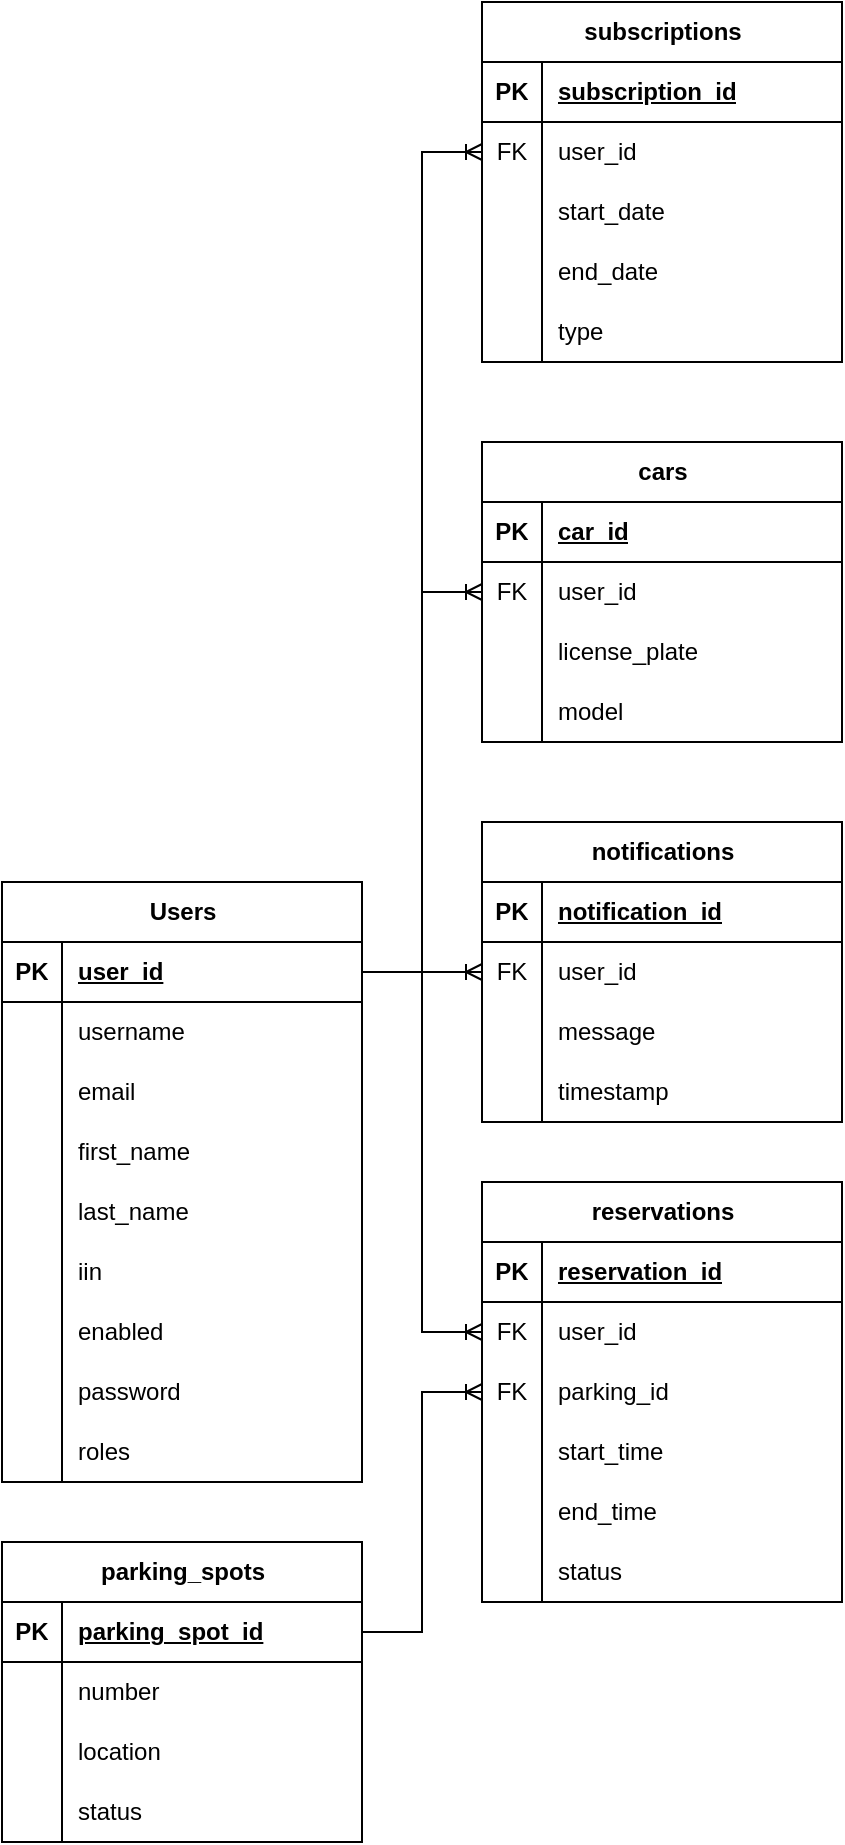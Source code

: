 <mxfile version="24.2.5" type="device">
  <diagram name="Страница — 1" id="hFVamKvcQkK7kcjW53HZ">
    <mxGraphModel dx="2150" dy="1035" grid="1" gridSize="10" guides="1" tooltips="1" connect="1" arrows="1" fold="1" page="1" pageScale="1" pageWidth="1000" pageHeight="1000" math="0" shadow="0">
      <root>
        <mxCell id="0" />
        <mxCell id="1" parent="0" />
        <mxCell id="r6W9eqF_TE_Q_Bh6J4UR-1" value="Users" style="shape=table;startSize=30;container=1;collapsible=1;childLayout=tableLayout;fixedRows=1;rowLines=0;fontStyle=1;align=center;resizeLast=1;html=1;" vertex="1" parent="1">
          <mxGeometry x="280" y="480" width="180" height="300" as="geometry" />
        </mxCell>
        <mxCell id="r6W9eqF_TE_Q_Bh6J4UR-2" value="" style="shape=tableRow;horizontal=0;startSize=0;swimlaneHead=0;swimlaneBody=0;fillColor=none;collapsible=0;dropTarget=0;points=[[0,0.5],[1,0.5]];portConstraint=eastwest;top=0;left=0;right=0;bottom=1;" vertex="1" parent="r6W9eqF_TE_Q_Bh6J4UR-1">
          <mxGeometry y="30" width="180" height="30" as="geometry" />
        </mxCell>
        <mxCell id="r6W9eqF_TE_Q_Bh6J4UR-3" value="PK" style="shape=partialRectangle;connectable=0;fillColor=none;top=0;left=0;bottom=0;right=0;fontStyle=1;overflow=hidden;whiteSpace=wrap;html=1;" vertex="1" parent="r6W9eqF_TE_Q_Bh6J4UR-2">
          <mxGeometry width="30" height="30" as="geometry">
            <mxRectangle width="30" height="30" as="alternateBounds" />
          </mxGeometry>
        </mxCell>
        <mxCell id="r6W9eqF_TE_Q_Bh6J4UR-4" value="user_id" style="shape=partialRectangle;connectable=0;fillColor=none;top=0;left=0;bottom=0;right=0;align=left;spacingLeft=6;fontStyle=5;overflow=hidden;whiteSpace=wrap;html=1;" vertex="1" parent="r6W9eqF_TE_Q_Bh6J4UR-2">
          <mxGeometry x="30" width="150" height="30" as="geometry">
            <mxRectangle width="150" height="30" as="alternateBounds" />
          </mxGeometry>
        </mxCell>
        <mxCell id="r6W9eqF_TE_Q_Bh6J4UR-5" value="" style="shape=tableRow;horizontal=0;startSize=0;swimlaneHead=0;swimlaneBody=0;fillColor=none;collapsible=0;dropTarget=0;points=[[0,0.5],[1,0.5]];portConstraint=eastwest;top=0;left=0;right=0;bottom=0;" vertex="1" parent="r6W9eqF_TE_Q_Bh6J4UR-1">
          <mxGeometry y="60" width="180" height="30" as="geometry" />
        </mxCell>
        <mxCell id="r6W9eqF_TE_Q_Bh6J4UR-6" value="" style="shape=partialRectangle;connectable=0;fillColor=none;top=0;left=0;bottom=0;right=0;editable=1;overflow=hidden;whiteSpace=wrap;html=1;" vertex="1" parent="r6W9eqF_TE_Q_Bh6J4UR-5">
          <mxGeometry width="30" height="30" as="geometry">
            <mxRectangle width="30" height="30" as="alternateBounds" />
          </mxGeometry>
        </mxCell>
        <mxCell id="r6W9eqF_TE_Q_Bh6J4UR-7" value="username" style="shape=partialRectangle;connectable=0;fillColor=none;top=0;left=0;bottom=0;right=0;align=left;spacingLeft=6;overflow=hidden;whiteSpace=wrap;html=1;" vertex="1" parent="r6W9eqF_TE_Q_Bh6J4UR-5">
          <mxGeometry x="30" width="150" height="30" as="geometry">
            <mxRectangle width="150" height="30" as="alternateBounds" />
          </mxGeometry>
        </mxCell>
        <mxCell id="r6W9eqF_TE_Q_Bh6J4UR-8" value="" style="shape=tableRow;horizontal=0;startSize=0;swimlaneHead=0;swimlaneBody=0;fillColor=none;collapsible=0;dropTarget=0;points=[[0,0.5],[1,0.5]];portConstraint=eastwest;top=0;left=0;right=0;bottom=0;" vertex="1" parent="r6W9eqF_TE_Q_Bh6J4UR-1">
          <mxGeometry y="90" width="180" height="30" as="geometry" />
        </mxCell>
        <mxCell id="r6W9eqF_TE_Q_Bh6J4UR-9" value="" style="shape=partialRectangle;connectable=0;fillColor=none;top=0;left=0;bottom=0;right=0;editable=1;overflow=hidden;whiteSpace=wrap;html=1;" vertex="1" parent="r6W9eqF_TE_Q_Bh6J4UR-8">
          <mxGeometry width="30" height="30" as="geometry">
            <mxRectangle width="30" height="30" as="alternateBounds" />
          </mxGeometry>
        </mxCell>
        <mxCell id="r6W9eqF_TE_Q_Bh6J4UR-10" value="email" style="shape=partialRectangle;connectable=0;fillColor=none;top=0;left=0;bottom=0;right=0;align=left;spacingLeft=6;overflow=hidden;whiteSpace=wrap;html=1;" vertex="1" parent="r6W9eqF_TE_Q_Bh6J4UR-8">
          <mxGeometry x="30" width="150" height="30" as="geometry">
            <mxRectangle width="150" height="30" as="alternateBounds" />
          </mxGeometry>
        </mxCell>
        <mxCell id="r6W9eqF_TE_Q_Bh6J4UR-11" value="" style="shape=tableRow;horizontal=0;startSize=0;swimlaneHead=0;swimlaneBody=0;fillColor=none;collapsible=0;dropTarget=0;points=[[0,0.5],[1,0.5]];portConstraint=eastwest;top=0;left=0;right=0;bottom=0;" vertex="1" parent="r6W9eqF_TE_Q_Bh6J4UR-1">
          <mxGeometry y="120" width="180" height="30" as="geometry" />
        </mxCell>
        <mxCell id="r6W9eqF_TE_Q_Bh6J4UR-12" value="" style="shape=partialRectangle;connectable=0;fillColor=none;top=0;left=0;bottom=0;right=0;editable=1;overflow=hidden;whiteSpace=wrap;html=1;" vertex="1" parent="r6W9eqF_TE_Q_Bh6J4UR-11">
          <mxGeometry width="30" height="30" as="geometry">
            <mxRectangle width="30" height="30" as="alternateBounds" />
          </mxGeometry>
        </mxCell>
        <mxCell id="r6W9eqF_TE_Q_Bh6J4UR-13" value="first_name" style="shape=partialRectangle;connectable=0;fillColor=none;top=0;left=0;bottom=0;right=0;align=left;spacingLeft=6;overflow=hidden;whiteSpace=wrap;html=1;" vertex="1" parent="r6W9eqF_TE_Q_Bh6J4UR-11">
          <mxGeometry x="30" width="150" height="30" as="geometry">
            <mxRectangle width="150" height="30" as="alternateBounds" />
          </mxGeometry>
        </mxCell>
        <mxCell id="r6W9eqF_TE_Q_Bh6J4UR-14" value="" style="shape=tableRow;horizontal=0;startSize=0;swimlaneHead=0;swimlaneBody=0;fillColor=none;collapsible=0;dropTarget=0;points=[[0,0.5],[1,0.5]];portConstraint=eastwest;top=0;left=0;right=0;bottom=0;" vertex="1" parent="r6W9eqF_TE_Q_Bh6J4UR-1">
          <mxGeometry y="150" width="180" height="30" as="geometry" />
        </mxCell>
        <mxCell id="r6W9eqF_TE_Q_Bh6J4UR-15" value="" style="shape=partialRectangle;connectable=0;fillColor=none;top=0;left=0;bottom=0;right=0;editable=1;overflow=hidden;whiteSpace=wrap;html=1;" vertex="1" parent="r6W9eqF_TE_Q_Bh6J4UR-14">
          <mxGeometry width="30" height="30" as="geometry">
            <mxRectangle width="30" height="30" as="alternateBounds" />
          </mxGeometry>
        </mxCell>
        <mxCell id="r6W9eqF_TE_Q_Bh6J4UR-16" value="last_name" style="shape=partialRectangle;connectable=0;fillColor=none;top=0;left=0;bottom=0;right=0;align=left;spacingLeft=6;overflow=hidden;whiteSpace=wrap;html=1;" vertex="1" parent="r6W9eqF_TE_Q_Bh6J4UR-14">
          <mxGeometry x="30" width="150" height="30" as="geometry">
            <mxRectangle width="150" height="30" as="alternateBounds" />
          </mxGeometry>
        </mxCell>
        <mxCell id="r6W9eqF_TE_Q_Bh6J4UR-17" value="" style="shape=tableRow;horizontal=0;startSize=0;swimlaneHead=0;swimlaneBody=0;fillColor=none;collapsible=0;dropTarget=0;points=[[0,0.5],[1,0.5]];portConstraint=eastwest;top=0;left=0;right=0;bottom=0;" vertex="1" parent="r6W9eqF_TE_Q_Bh6J4UR-1">
          <mxGeometry y="180" width="180" height="30" as="geometry" />
        </mxCell>
        <mxCell id="r6W9eqF_TE_Q_Bh6J4UR-18" value="" style="shape=partialRectangle;connectable=0;fillColor=none;top=0;left=0;bottom=0;right=0;editable=1;overflow=hidden;whiteSpace=wrap;html=1;" vertex="1" parent="r6W9eqF_TE_Q_Bh6J4UR-17">
          <mxGeometry width="30" height="30" as="geometry">
            <mxRectangle width="30" height="30" as="alternateBounds" />
          </mxGeometry>
        </mxCell>
        <mxCell id="r6W9eqF_TE_Q_Bh6J4UR-19" value="iin" style="shape=partialRectangle;connectable=0;fillColor=none;top=0;left=0;bottom=0;right=0;align=left;spacingLeft=6;overflow=hidden;whiteSpace=wrap;html=1;" vertex="1" parent="r6W9eqF_TE_Q_Bh6J4UR-17">
          <mxGeometry x="30" width="150" height="30" as="geometry">
            <mxRectangle width="150" height="30" as="alternateBounds" />
          </mxGeometry>
        </mxCell>
        <mxCell id="r6W9eqF_TE_Q_Bh6J4UR-20" value="" style="shape=tableRow;horizontal=0;startSize=0;swimlaneHead=0;swimlaneBody=0;fillColor=none;collapsible=0;dropTarget=0;points=[[0,0.5],[1,0.5]];portConstraint=eastwest;top=0;left=0;right=0;bottom=0;" vertex="1" parent="r6W9eqF_TE_Q_Bh6J4UR-1">
          <mxGeometry y="210" width="180" height="30" as="geometry" />
        </mxCell>
        <mxCell id="r6W9eqF_TE_Q_Bh6J4UR-21" value="" style="shape=partialRectangle;connectable=0;fillColor=none;top=0;left=0;bottom=0;right=0;editable=1;overflow=hidden;whiteSpace=wrap;html=1;" vertex="1" parent="r6W9eqF_TE_Q_Bh6J4UR-20">
          <mxGeometry width="30" height="30" as="geometry">
            <mxRectangle width="30" height="30" as="alternateBounds" />
          </mxGeometry>
        </mxCell>
        <mxCell id="r6W9eqF_TE_Q_Bh6J4UR-22" value="enabled" style="shape=partialRectangle;connectable=0;fillColor=none;top=0;left=0;bottom=0;right=0;align=left;spacingLeft=6;overflow=hidden;whiteSpace=wrap;html=1;" vertex="1" parent="r6W9eqF_TE_Q_Bh6J4UR-20">
          <mxGeometry x="30" width="150" height="30" as="geometry">
            <mxRectangle width="150" height="30" as="alternateBounds" />
          </mxGeometry>
        </mxCell>
        <mxCell id="r6W9eqF_TE_Q_Bh6J4UR-23" value="" style="shape=tableRow;horizontal=0;startSize=0;swimlaneHead=0;swimlaneBody=0;fillColor=none;collapsible=0;dropTarget=0;points=[[0,0.5],[1,0.5]];portConstraint=eastwest;top=0;left=0;right=0;bottom=0;" vertex="1" parent="r6W9eqF_TE_Q_Bh6J4UR-1">
          <mxGeometry y="240" width="180" height="30" as="geometry" />
        </mxCell>
        <mxCell id="r6W9eqF_TE_Q_Bh6J4UR-24" value="" style="shape=partialRectangle;connectable=0;fillColor=none;top=0;left=0;bottom=0;right=0;editable=1;overflow=hidden;whiteSpace=wrap;html=1;" vertex="1" parent="r6W9eqF_TE_Q_Bh6J4UR-23">
          <mxGeometry width="30" height="30" as="geometry">
            <mxRectangle width="30" height="30" as="alternateBounds" />
          </mxGeometry>
        </mxCell>
        <mxCell id="r6W9eqF_TE_Q_Bh6J4UR-25" value="password" style="shape=partialRectangle;connectable=0;fillColor=none;top=0;left=0;bottom=0;right=0;align=left;spacingLeft=6;overflow=hidden;whiteSpace=wrap;html=1;" vertex="1" parent="r6W9eqF_TE_Q_Bh6J4UR-23">
          <mxGeometry x="30" width="150" height="30" as="geometry">
            <mxRectangle width="150" height="30" as="alternateBounds" />
          </mxGeometry>
        </mxCell>
        <mxCell id="r6W9eqF_TE_Q_Bh6J4UR-26" value="" style="shape=tableRow;horizontal=0;startSize=0;swimlaneHead=0;swimlaneBody=0;fillColor=none;collapsible=0;dropTarget=0;points=[[0,0.5],[1,0.5]];portConstraint=eastwest;top=0;left=0;right=0;bottom=0;" vertex="1" parent="r6W9eqF_TE_Q_Bh6J4UR-1">
          <mxGeometry y="270" width="180" height="30" as="geometry" />
        </mxCell>
        <mxCell id="r6W9eqF_TE_Q_Bh6J4UR-27" value="" style="shape=partialRectangle;connectable=0;fillColor=none;top=0;left=0;bottom=0;right=0;editable=1;overflow=hidden;whiteSpace=wrap;html=1;" vertex="1" parent="r6W9eqF_TE_Q_Bh6J4UR-26">
          <mxGeometry width="30" height="30" as="geometry">
            <mxRectangle width="30" height="30" as="alternateBounds" />
          </mxGeometry>
        </mxCell>
        <mxCell id="r6W9eqF_TE_Q_Bh6J4UR-28" value="roles" style="shape=partialRectangle;connectable=0;fillColor=none;top=0;left=0;bottom=0;right=0;align=left;spacingLeft=6;overflow=hidden;whiteSpace=wrap;html=1;" vertex="1" parent="r6W9eqF_TE_Q_Bh6J4UR-26">
          <mxGeometry x="30" width="150" height="30" as="geometry">
            <mxRectangle width="150" height="30" as="alternateBounds" />
          </mxGeometry>
        </mxCell>
        <mxCell id="r6W9eqF_TE_Q_Bh6J4UR-29" value="subscriptions" style="shape=table;startSize=30;container=1;collapsible=1;childLayout=tableLayout;fixedRows=1;rowLines=0;fontStyle=1;align=center;resizeLast=1;html=1;" vertex="1" parent="1">
          <mxGeometry x="520" y="40" width="180" height="180" as="geometry" />
        </mxCell>
        <mxCell id="r6W9eqF_TE_Q_Bh6J4UR-30" value="" style="shape=tableRow;horizontal=0;startSize=0;swimlaneHead=0;swimlaneBody=0;fillColor=none;collapsible=0;dropTarget=0;points=[[0,0.5],[1,0.5]];portConstraint=eastwest;top=0;left=0;right=0;bottom=1;" vertex="1" parent="r6W9eqF_TE_Q_Bh6J4UR-29">
          <mxGeometry y="30" width="180" height="30" as="geometry" />
        </mxCell>
        <mxCell id="r6W9eqF_TE_Q_Bh6J4UR-31" value="PK" style="shape=partialRectangle;connectable=0;fillColor=none;top=0;left=0;bottom=0;right=0;fontStyle=1;overflow=hidden;whiteSpace=wrap;html=1;" vertex="1" parent="r6W9eqF_TE_Q_Bh6J4UR-30">
          <mxGeometry width="30" height="30" as="geometry">
            <mxRectangle width="30" height="30" as="alternateBounds" />
          </mxGeometry>
        </mxCell>
        <mxCell id="r6W9eqF_TE_Q_Bh6J4UR-32" value="subscription_id" style="shape=partialRectangle;connectable=0;fillColor=none;top=0;left=0;bottom=0;right=0;align=left;spacingLeft=6;fontStyle=5;overflow=hidden;whiteSpace=wrap;html=1;" vertex="1" parent="r6W9eqF_TE_Q_Bh6J4UR-30">
          <mxGeometry x="30" width="150" height="30" as="geometry">
            <mxRectangle width="150" height="30" as="alternateBounds" />
          </mxGeometry>
        </mxCell>
        <mxCell id="r6W9eqF_TE_Q_Bh6J4UR-33" value="" style="shape=tableRow;horizontal=0;startSize=0;swimlaneHead=0;swimlaneBody=0;fillColor=none;collapsible=0;dropTarget=0;points=[[0,0.5],[1,0.5]];portConstraint=eastwest;top=0;left=0;right=0;bottom=0;" vertex="1" parent="r6W9eqF_TE_Q_Bh6J4UR-29">
          <mxGeometry y="60" width="180" height="30" as="geometry" />
        </mxCell>
        <mxCell id="r6W9eqF_TE_Q_Bh6J4UR-34" value="FK" style="shape=partialRectangle;connectable=0;fillColor=none;top=0;left=0;bottom=0;right=0;editable=1;overflow=hidden;whiteSpace=wrap;html=1;" vertex="1" parent="r6W9eqF_TE_Q_Bh6J4UR-33">
          <mxGeometry width="30" height="30" as="geometry">
            <mxRectangle width="30" height="30" as="alternateBounds" />
          </mxGeometry>
        </mxCell>
        <mxCell id="r6W9eqF_TE_Q_Bh6J4UR-35" value="user_id" style="shape=partialRectangle;connectable=0;fillColor=none;top=0;left=0;bottom=0;right=0;align=left;spacingLeft=6;overflow=hidden;whiteSpace=wrap;html=1;" vertex="1" parent="r6W9eqF_TE_Q_Bh6J4UR-33">
          <mxGeometry x="30" width="150" height="30" as="geometry">
            <mxRectangle width="150" height="30" as="alternateBounds" />
          </mxGeometry>
        </mxCell>
        <mxCell id="r6W9eqF_TE_Q_Bh6J4UR-36" value="" style="shape=tableRow;horizontal=0;startSize=0;swimlaneHead=0;swimlaneBody=0;fillColor=none;collapsible=0;dropTarget=0;points=[[0,0.5],[1,0.5]];portConstraint=eastwest;top=0;left=0;right=0;bottom=0;" vertex="1" parent="r6W9eqF_TE_Q_Bh6J4UR-29">
          <mxGeometry y="90" width="180" height="30" as="geometry" />
        </mxCell>
        <mxCell id="r6W9eqF_TE_Q_Bh6J4UR-37" value="" style="shape=partialRectangle;connectable=0;fillColor=none;top=0;left=0;bottom=0;right=0;editable=1;overflow=hidden;whiteSpace=wrap;html=1;" vertex="1" parent="r6W9eqF_TE_Q_Bh6J4UR-36">
          <mxGeometry width="30" height="30" as="geometry">
            <mxRectangle width="30" height="30" as="alternateBounds" />
          </mxGeometry>
        </mxCell>
        <mxCell id="r6W9eqF_TE_Q_Bh6J4UR-38" value="start_date" style="shape=partialRectangle;connectable=0;fillColor=none;top=0;left=0;bottom=0;right=0;align=left;spacingLeft=6;overflow=hidden;whiteSpace=wrap;html=1;" vertex="1" parent="r6W9eqF_TE_Q_Bh6J4UR-36">
          <mxGeometry x="30" width="150" height="30" as="geometry">
            <mxRectangle width="150" height="30" as="alternateBounds" />
          </mxGeometry>
        </mxCell>
        <mxCell id="r6W9eqF_TE_Q_Bh6J4UR-39" value="" style="shape=tableRow;horizontal=0;startSize=0;swimlaneHead=0;swimlaneBody=0;fillColor=none;collapsible=0;dropTarget=0;points=[[0,0.5],[1,0.5]];portConstraint=eastwest;top=0;left=0;right=0;bottom=0;" vertex="1" parent="r6W9eqF_TE_Q_Bh6J4UR-29">
          <mxGeometry y="120" width="180" height="30" as="geometry" />
        </mxCell>
        <mxCell id="r6W9eqF_TE_Q_Bh6J4UR-40" value="" style="shape=partialRectangle;connectable=0;fillColor=none;top=0;left=0;bottom=0;right=0;editable=1;overflow=hidden;whiteSpace=wrap;html=1;" vertex="1" parent="r6W9eqF_TE_Q_Bh6J4UR-39">
          <mxGeometry width="30" height="30" as="geometry">
            <mxRectangle width="30" height="30" as="alternateBounds" />
          </mxGeometry>
        </mxCell>
        <mxCell id="r6W9eqF_TE_Q_Bh6J4UR-41" value="end_date" style="shape=partialRectangle;connectable=0;fillColor=none;top=0;left=0;bottom=0;right=0;align=left;spacingLeft=6;overflow=hidden;whiteSpace=wrap;html=1;" vertex="1" parent="r6W9eqF_TE_Q_Bh6J4UR-39">
          <mxGeometry x="30" width="150" height="30" as="geometry">
            <mxRectangle width="150" height="30" as="alternateBounds" />
          </mxGeometry>
        </mxCell>
        <mxCell id="r6W9eqF_TE_Q_Bh6J4UR-42" value="" style="shape=tableRow;horizontal=0;startSize=0;swimlaneHead=0;swimlaneBody=0;fillColor=none;collapsible=0;dropTarget=0;points=[[0,0.5],[1,0.5]];portConstraint=eastwest;top=0;left=0;right=0;bottom=0;" vertex="1" parent="r6W9eqF_TE_Q_Bh6J4UR-29">
          <mxGeometry y="150" width="180" height="30" as="geometry" />
        </mxCell>
        <mxCell id="r6W9eqF_TE_Q_Bh6J4UR-43" value="" style="shape=partialRectangle;connectable=0;fillColor=none;top=0;left=0;bottom=0;right=0;editable=1;overflow=hidden;whiteSpace=wrap;html=1;" vertex="1" parent="r6W9eqF_TE_Q_Bh6J4UR-42">
          <mxGeometry width="30" height="30" as="geometry">
            <mxRectangle width="30" height="30" as="alternateBounds" />
          </mxGeometry>
        </mxCell>
        <mxCell id="r6W9eqF_TE_Q_Bh6J4UR-44" value="type" style="shape=partialRectangle;connectable=0;fillColor=none;top=0;left=0;bottom=0;right=0;align=left;spacingLeft=6;overflow=hidden;whiteSpace=wrap;html=1;" vertex="1" parent="r6W9eqF_TE_Q_Bh6J4UR-42">
          <mxGeometry x="30" width="150" height="30" as="geometry">
            <mxRectangle width="150" height="30" as="alternateBounds" />
          </mxGeometry>
        </mxCell>
        <mxCell id="r6W9eqF_TE_Q_Bh6J4UR-45" value="reservations" style="shape=table;startSize=30;container=1;collapsible=1;childLayout=tableLayout;fixedRows=1;rowLines=0;fontStyle=1;align=center;resizeLast=1;html=1;" vertex="1" parent="1">
          <mxGeometry x="520" y="630" width="180" height="210" as="geometry" />
        </mxCell>
        <mxCell id="r6W9eqF_TE_Q_Bh6J4UR-46" value="" style="shape=tableRow;horizontal=0;startSize=0;swimlaneHead=0;swimlaneBody=0;fillColor=none;collapsible=0;dropTarget=0;points=[[0,0.5],[1,0.5]];portConstraint=eastwest;top=0;left=0;right=0;bottom=1;" vertex="1" parent="r6W9eqF_TE_Q_Bh6J4UR-45">
          <mxGeometry y="30" width="180" height="30" as="geometry" />
        </mxCell>
        <mxCell id="r6W9eqF_TE_Q_Bh6J4UR-47" value="PK" style="shape=partialRectangle;connectable=0;fillColor=none;top=0;left=0;bottom=0;right=0;fontStyle=1;overflow=hidden;whiteSpace=wrap;html=1;" vertex="1" parent="r6W9eqF_TE_Q_Bh6J4UR-46">
          <mxGeometry width="30" height="30" as="geometry">
            <mxRectangle width="30" height="30" as="alternateBounds" />
          </mxGeometry>
        </mxCell>
        <mxCell id="r6W9eqF_TE_Q_Bh6J4UR-48" value="reservation_id" style="shape=partialRectangle;connectable=0;fillColor=none;top=0;left=0;bottom=0;right=0;align=left;spacingLeft=6;fontStyle=5;overflow=hidden;whiteSpace=wrap;html=1;" vertex="1" parent="r6W9eqF_TE_Q_Bh6J4UR-46">
          <mxGeometry x="30" width="150" height="30" as="geometry">
            <mxRectangle width="150" height="30" as="alternateBounds" />
          </mxGeometry>
        </mxCell>
        <mxCell id="r6W9eqF_TE_Q_Bh6J4UR-49" value="" style="shape=tableRow;horizontal=0;startSize=0;swimlaneHead=0;swimlaneBody=0;fillColor=none;collapsible=0;dropTarget=0;points=[[0,0.5],[1,0.5]];portConstraint=eastwest;top=0;left=0;right=0;bottom=0;" vertex="1" parent="r6W9eqF_TE_Q_Bh6J4UR-45">
          <mxGeometry y="60" width="180" height="30" as="geometry" />
        </mxCell>
        <mxCell id="r6W9eqF_TE_Q_Bh6J4UR-50" value="FK" style="shape=partialRectangle;connectable=0;fillColor=none;top=0;left=0;bottom=0;right=0;editable=1;overflow=hidden;whiteSpace=wrap;html=1;" vertex="1" parent="r6W9eqF_TE_Q_Bh6J4UR-49">
          <mxGeometry width="30" height="30" as="geometry">
            <mxRectangle width="30" height="30" as="alternateBounds" />
          </mxGeometry>
        </mxCell>
        <mxCell id="r6W9eqF_TE_Q_Bh6J4UR-51" value="user_id" style="shape=partialRectangle;connectable=0;fillColor=none;top=0;left=0;bottom=0;right=0;align=left;spacingLeft=6;overflow=hidden;whiteSpace=wrap;html=1;" vertex="1" parent="r6W9eqF_TE_Q_Bh6J4UR-49">
          <mxGeometry x="30" width="150" height="30" as="geometry">
            <mxRectangle width="150" height="30" as="alternateBounds" />
          </mxGeometry>
        </mxCell>
        <mxCell id="r6W9eqF_TE_Q_Bh6J4UR-52" value="" style="shape=tableRow;horizontal=0;startSize=0;swimlaneHead=0;swimlaneBody=0;fillColor=none;collapsible=0;dropTarget=0;points=[[0,0.5],[1,0.5]];portConstraint=eastwest;top=0;left=0;right=0;bottom=0;" vertex="1" parent="r6W9eqF_TE_Q_Bh6J4UR-45">
          <mxGeometry y="90" width="180" height="30" as="geometry" />
        </mxCell>
        <mxCell id="r6W9eqF_TE_Q_Bh6J4UR-53" value="FK" style="shape=partialRectangle;connectable=0;fillColor=none;top=0;left=0;bottom=0;right=0;editable=1;overflow=hidden;whiteSpace=wrap;html=1;" vertex="1" parent="r6W9eqF_TE_Q_Bh6J4UR-52">
          <mxGeometry width="30" height="30" as="geometry">
            <mxRectangle width="30" height="30" as="alternateBounds" />
          </mxGeometry>
        </mxCell>
        <mxCell id="r6W9eqF_TE_Q_Bh6J4UR-54" value="parking_id" style="shape=partialRectangle;connectable=0;fillColor=none;top=0;left=0;bottom=0;right=0;align=left;spacingLeft=6;overflow=hidden;whiteSpace=wrap;html=1;" vertex="1" parent="r6W9eqF_TE_Q_Bh6J4UR-52">
          <mxGeometry x="30" width="150" height="30" as="geometry">
            <mxRectangle width="150" height="30" as="alternateBounds" />
          </mxGeometry>
        </mxCell>
        <mxCell id="r6W9eqF_TE_Q_Bh6J4UR-55" value="" style="shape=tableRow;horizontal=0;startSize=0;swimlaneHead=0;swimlaneBody=0;fillColor=none;collapsible=0;dropTarget=0;points=[[0,0.5],[1,0.5]];portConstraint=eastwest;top=0;left=0;right=0;bottom=0;" vertex="1" parent="r6W9eqF_TE_Q_Bh6J4UR-45">
          <mxGeometry y="120" width="180" height="30" as="geometry" />
        </mxCell>
        <mxCell id="r6W9eqF_TE_Q_Bh6J4UR-56" value="" style="shape=partialRectangle;connectable=0;fillColor=none;top=0;left=0;bottom=0;right=0;editable=1;overflow=hidden;whiteSpace=wrap;html=1;" vertex="1" parent="r6W9eqF_TE_Q_Bh6J4UR-55">
          <mxGeometry width="30" height="30" as="geometry">
            <mxRectangle width="30" height="30" as="alternateBounds" />
          </mxGeometry>
        </mxCell>
        <mxCell id="r6W9eqF_TE_Q_Bh6J4UR-57" value="start_time" style="shape=partialRectangle;connectable=0;fillColor=none;top=0;left=0;bottom=0;right=0;align=left;spacingLeft=6;overflow=hidden;whiteSpace=wrap;html=1;" vertex="1" parent="r6W9eqF_TE_Q_Bh6J4UR-55">
          <mxGeometry x="30" width="150" height="30" as="geometry">
            <mxRectangle width="150" height="30" as="alternateBounds" />
          </mxGeometry>
        </mxCell>
        <mxCell id="r6W9eqF_TE_Q_Bh6J4UR-58" value="" style="shape=tableRow;horizontal=0;startSize=0;swimlaneHead=0;swimlaneBody=0;fillColor=none;collapsible=0;dropTarget=0;points=[[0,0.5],[1,0.5]];portConstraint=eastwest;top=0;left=0;right=0;bottom=0;" vertex="1" parent="r6W9eqF_TE_Q_Bh6J4UR-45">
          <mxGeometry y="150" width="180" height="30" as="geometry" />
        </mxCell>
        <mxCell id="r6W9eqF_TE_Q_Bh6J4UR-59" value="" style="shape=partialRectangle;connectable=0;fillColor=none;top=0;left=0;bottom=0;right=0;editable=1;overflow=hidden;whiteSpace=wrap;html=1;" vertex="1" parent="r6W9eqF_TE_Q_Bh6J4UR-58">
          <mxGeometry width="30" height="30" as="geometry">
            <mxRectangle width="30" height="30" as="alternateBounds" />
          </mxGeometry>
        </mxCell>
        <mxCell id="r6W9eqF_TE_Q_Bh6J4UR-60" value="end_time" style="shape=partialRectangle;connectable=0;fillColor=none;top=0;left=0;bottom=0;right=0;align=left;spacingLeft=6;overflow=hidden;whiteSpace=wrap;html=1;" vertex="1" parent="r6W9eqF_TE_Q_Bh6J4UR-58">
          <mxGeometry x="30" width="150" height="30" as="geometry">
            <mxRectangle width="150" height="30" as="alternateBounds" />
          </mxGeometry>
        </mxCell>
        <mxCell id="r6W9eqF_TE_Q_Bh6J4UR-61" value="" style="shape=tableRow;horizontal=0;startSize=0;swimlaneHead=0;swimlaneBody=0;fillColor=none;collapsible=0;dropTarget=0;points=[[0,0.5],[1,0.5]];portConstraint=eastwest;top=0;left=0;right=0;bottom=0;" vertex="1" parent="r6W9eqF_TE_Q_Bh6J4UR-45">
          <mxGeometry y="180" width="180" height="30" as="geometry" />
        </mxCell>
        <mxCell id="r6W9eqF_TE_Q_Bh6J4UR-62" value="" style="shape=partialRectangle;connectable=0;fillColor=none;top=0;left=0;bottom=0;right=0;editable=1;overflow=hidden;whiteSpace=wrap;html=1;" vertex="1" parent="r6W9eqF_TE_Q_Bh6J4UR-61">
          <mxGeometry width="30" height="30" as="geometry">
            <mxRectangle width="30" height="30" as="alternateBounds" />
          </mxGeometry>
        </mxCell>
        <mxCell id="r6W9eqF_TE_Q_Bh6J4UR-63" value="status" style="shape=partialRectangle;connectable=0;fillColor=none;top=0;left=0;bottom=0;right=0;align=left;spacingLeft=6;overflow=hidden;whiteSpace=wrap;html=1;" vertex="1" parent="r6W9eqF_TE_Q_Bh6J4UR-61">
          <mxGeometry x="30" width="150" height="30" as="geometry">
            <mxRectangle width="150" height="30" as="alternateBounds" />
          </mxGeometry>
        </mxCell>
        <mxCell id="r6W9eqF_TE_Q_Bh6J4UR-64" value="parking_spots" style="shape=table;startSize=30;container=1;collapsible=1;childLayout=tableLayout;fixedRows=1;rowLines=0;fontStyle=1;align=center;resizeLast=1;html=1;" vertex="1" parent="1">
          <mxGeometry x="280" y="810" width="180" height="150" as="geometry" />
        </mxCell>
        <mxCell id="r6W9eqF_TE_Q_Bh6J4UR-65" value="" style="shape=tableRow;horizontal=0;startSize=0;swimlaneHead=0;swimlaneBody=0;fillColor=none;collapsible=0;dropTarget=0;points=[[0,0.5],[1,0.5]];portConstraint=eastwest;top=0;left=0;right=0;bottom=1;" vertex="1" parent="r6W9eqF_TE_Q_Bh6J4UR-64">
          <mxGeometry y="30" width="180" height="30" as="geometry" />
        </mxCell>
        <mxCell id="r6W9eqF_TE_Q_Bh6J4UR-66" value="PK" style="shape=partialRectangle;connectable=0;fillColor=none;top=0;left=0;bottom=0;right=0;fontStyle=1;overflow=hidden;whiteSpace=wrap;html=1;" vertex="1" parent="r6W9eqF_TE_Q_Bh6J4UR-65">
          <mxGeometry width="30" height="30" as="geometry">
            <mxRectangle width="30" height="30" as="alternateBounds" />
          </mxGeometry>
        </mxCell>
        <mxCell id="r6W9eqF_TE_Q_Bh6J4UR-67" value="parking_spot_id" style="shape=partialRectangle;connectable=0;fillColor=none;top=0;left=0;bottom=0;right=0;align=left;spacingLeft=6;fontStyle=5;overflow=hidden;whiteSpace=wrap;html=1;" vertex="1" parent="r6W9eqF_TE_Q_Bh6J4UR-65">
          <mxGeometry x="30" width="150" height="30" as="geometry">
            <mxRectangle width="150" height="30" as="alternateBounds" />
          </mxGeometry>
        </mxCell>
        <mxCell id="r6W9eqF_TE_Q_Bh6J4UR-74" value="" style="shape=tableRow;horizontal=0;startSize=0;swimlaneHead=0;swimlaneBody=0;fillColor=none;collapsible=0;dropTarget=0;points=[[0,0.5],[1,0.5]];portConstraint=eastwest;top=0;left=0;right=0;bottom=0;" vertex="1" parent="r6W9eqF_TE_Q_Bh6J4UR-64">
          <mxGeometry y="60" width="180" height="30" as="geometry" />
        </mxCell>
        <mxCell id="r6W9eqF_TE_Q_Bh6J4UR-75" value="" style="shape=partialRectangle;connectable=0;fillColor=none;top=0;left=0;bottom=0;right=0;editable=1;overflow=hidden;whiteSpace=wrap;html=1;" vertex="1" parent="r6W9eqF_TE_Q_Bh6J4UR-74">
          <mxGeometry width="30" height="30" as="geometry">
            <mxRectangle width="30" height="30" as="alternateBounds" />
          </mxGeometry>
        </mxCell>
        <mxCell id="r6W9eqF_TE_Q_Bh6J4UR-76" value="number" style="shape=partialRectangle;connectable=0;fillColor=none;top=0;left=0;bottom=0;right=0;align=left;spacingLeft=6;overflow=hidden;whiteSpace=wrap;html=1;" vertex="1" parent="r6W9eqF_TE_Q_Bh6J4UR-74">
          <mxGeometry x="30" width="150" height="30" as="geometry">
            <mxRectangle width="150" height="30" as="alternateBounds" />
          </mxGeometry>
        </mxCell>
        <mxCell id="r6W9eqF_TE_Q_Bh6J4UR-77" value="" style="shape=tableRow;horizontal=0;startSize=0;swimlaneHead=0;swimlaneBody=0;fillColor=none;collapsible=0;dropTarget=0;points=[[0,0.5],[1,0.5]];portConstraint=eastwest;top=0;left=0;right=0;bottom=0;" vertex="1" parent="r6W9eqF_TE_Q_Bh6J4UR-64">
          <mxGeometry y="90" width="180" height="30" as="geometry" />
        </mxCell>
        <mxCell id="r6W9eqF_TE_Q_Bh6J4UR-78" value="" style="shape=partialRectangle;connectable=0;fillColor=none;top=0;left=0;bottom=0;right=0;editable=1;overflow=hidden;whiteSpace=wrap;html=1;" vertex="1" parent="r6W9eqF_TE_Q_Bh6J4UR-77">
          <mxGeometry width="30" height="30" as="geometry">
            <mxRectangle width="30" height="30" as="alternateBounds" />
          </mxGeometry>
        </mxCell>
        <mxCell id="r6W9eqF_TE_Q_Bh6J4UR-79" value="location" style="shape=partialRectangle;connectable=0;fillColor=none;top=0;left=0;bottom=0;right=0;align=left;spacingLeft=6;overflow=hidden;whiteSpace=wrap;html=1;" vertex="1" parent="r6W9eqF_TE_Q_Bh6J4UR-77">
          <mxGeometry x="30" width="150" height="30" as="geometry">
            <mxRectangle width="150" height="30" as="alternateBounds" />
          </mxGeometry>
        </mxCell>
        <mxCell id="r6W9eqF_TE_Q_Bh6J4UR-80" value="" style="shape=tableRow;horizontal=0;startSize=0;swimlaneHead=0;swimlaneBody=0;fillColor=none;collapsible=0;dropTarget=0;points=[[0,0.5],[1,0.5]];portConstraint=eastwest;top=0;left=0;right=0;bottom=0;" vertex="1" parent="r6W9eqF_TE_Q_Bh6J4UR-64">
          <mxGeometry y="120" width="180" height="30" as="geometry" />
        </mxCell>
        <mxCell id="r6W9eqF_TE_Q_Bh6J4UR-81" value="" style="shape=partialRectangle;connectable=0;fillColor=none;top=0;left=0;bottom=0;right=0;editable=1;overflow=hidden;whiteSpace=wrap;html=1;" vertex="1" parent="r6W9eqF_TE_Q_Bh6J4UR-80">
          <mxGeometry width="30" height="30" as="geometry">
            <mxRectangle width="30" height="30" as="alternateBounds" />
          </mxGeometry>
        </mxCell>
        <mxCell id="r6W9eqF_TE_Q_Bh6J4UR-82" value="status" style="shape=partialRectangle;connectable=0;fillColor=none;top=0;left=0;bottom=0;right=0;align=left;spacingLeft=6;overflow=hidden;whiteSpace=wrap;html=1;" vertex="1" parent="r6W9eqF_TE_Q_Bh6J4UR-80">
          <mxGeometry x="30" width="150" height="30" as="geometry">
            <mxRectangle width="150" height="30" as="alternateBounds" />
          </mxGeometry>
        </mxCell>
        <mxCell id="r6W9eqF_TE_Q_Bh6J4UR-83" value="notifications" style="shape=table;startSize=30;container=1;collapsible=1;childLayout=tableLayout;fixedRows=1;rowLines=0;fontStyle=1;align=center;resizeLast=1;html=1;" vertex="1" parent="1">
          <mxGeometry x="520" y="450" width="180" height="150" as="geometry" />
        </mxCell>
        <mxCell id="r6W9eqF_TE_Q_Bh6J4UR-84" value="" style="shape=tableRow;horizontal=0;startSize=0;swimlaneHead=0;swimlaneBody=0;fillColor=none;collapsible=0;dropTarget=0;points=[[0,0.5],[1,0.5]];portConstraint=eastwest;top=0;left=0;right=0;bottom=1;" vertex="1" parent="r6W9eqF_TE_Q_Bh6J4UR-83">
          <mxGeometry y="30" width="180" height="30" as="geometry" />
        </mxCell>
        <mxCell id="r6W9eqF_TE_Q_Bh6J4UR-85" value="PK" style="shape=partialRectangle;connectable=0;fillColor=none;top=0;left=0;bottom=0;right=0;fontStyle=1;overflow=hidden;whiteSpace=wrap;html=1;" vertex="1" parent="r6W9eqF_TE_Q_Bh6J4UR-84">
          <mxGeometry width="30" height="30" as="geometry">
            <mxRectangle width="30" height="30" as="alternateBounds" />
          </mxGeometry>
        </mxCell>
        <mxCell id="r6W9eqF_TE_Q_Bh6J4UR-86" value="notification_id" style="shape=partialRectangle;connectable=0;fillColor=none;top=0;left=0;bottom=0;right=0;align=left;spacingLeft=6;fontStyle=5;overflow=hidden;whiteSpace=wrap;html=1;" vertex="1" parent="r6W9eqF_TE_Q_Bh6J4UR-84">
          <mxGeometry x="30" width="150" height="30" as="geometry">
            <mxRectangle width="150" height="30" as="alternateBounds" />
          </mxGeometry>
        </mxCell>
        <mxCell id="r6W9eqF_TE_Q_Bh6J4UR-87" value="" style="shape=tableRow;horizontal=0;startSize=0;swimlaneHead=0;swimlaneBody=0;fillColor=none;collapsible=0;dropTarget=0;points=[[0,0.5],[1,0.5]];portConstraint=eastwest;top=0;left=0;right=0;bottom=0;" vertex="1" parent="r6W9eqF_TE_Q_Bh6J4UR-83">
          <mxGeometry y="60" width="180" height="30" as="geometry" />
        </mxCell>
        <mxCell id="r6W9eqF_TE_Q_Bh6J4UR-88" value="FK" style="shape=partialRectangle;connectable=0;fillColor=none;top=0;left=0;bottom=0;right=0;editable=1;overflow=hidden;whiteSpace=wrap;html=1;" vertex="1" parent="r6W9eqF_TE_Q_Bh6J4UR-87">
          <mxGeometry width="30" height="30" as="geometry">
            <mxRectangle width="30" height="30" as="alternateBounds" />
          </mxGeometry>
        </mxCell>
        <mxCell id="r6W9eqF_TE_Q_Bh6J4UR-89" value="user_id" style="shape=partialRectangle;connectable=0;fillColor=none;top=0;left=0;bottom=0;right=0;align=left;spacingLeft=6;overflow=hidden;whiteSpace=wrap;html=1;" vertex="1" parent="r6W9eqF_TE_Q_Bh6J4UR-87">
          <mxGeometry x="30" width="150" height="30" as="geometry">
            <mxRectangle width="150" height="30" as="alternateBounds" />
          </mxGeometry>
        </mxCell>
        <mxCell id="r6W9eqF_TE_Q_Bh6J4UR-90" value="" style="shape=tableRow;horizontal=0;startSize=0;swimlaneHead=0;swimlaneBody=0;fillColor=none;collapsible=0;dropTarget=0;points=[[0,0.5],[1,0.5]];portConstraint=eastwest;top=0;left=0;right=0;bottom=0;" vertex="1" parent="r6W9eqF_TE_Q_Bh6J4UR-83">
          <mxGeometry y="90" width="180" height="30" as="geometry" />
        </mxCell>
        <mxCell id="r6W9eqF_TE_Q_Bh6J4UR-91" value="" style="shape=partialRectangle;connectable=0;fillColor=none;top=0;left=0;bottom=0;right=0;editable=1;overflow=hidden;whiteSpace=wrap;html=1;" vertex="1" parent="r6W9eqF_TE_Q_Bh6J4UR-90">
          <mxGeometry width="30" height="30" as="geometry">
            <mxRectangle width="30" height="30" as="alternateBounds" />
          </mxGeometry>
        </mxCell>
        <mxCell id="r6W9eqF_TE_Q_Bh6J4UR-92" value="message" style="shape=partialRectangle;connectable=0;fillColor=none;top=0;left=0;bottom=0;right=0;align=left;spacingLeft=6;overflow=hidden;whiteSpace=wrap;html=1;" vertex="1" parent="r6W9eqF_TE_Q_Bh6J4UR-90">
          <mxGeometry x="30" width="150" height="30" as="geometry">
            <mxRectangle width="150" height="30" as="alternateBounds" />
          </mxGeometry>
        </mxCell>
        <mxCell id="r6W9eqF_TE_Q_Bh6J4UR-93" value="" style="shape=tableRow;horizontal=0;startSize=0;swimlaneHead=0;swimlaneBody=0;fillColor=none;collapsible=0;dropTarget=0;points=[[0,0.5],[1,0.5]];portConstraint=eastwest;top=0;left=0;right=0;bottom=0;" vertex="1" parent="r6W9eqF_TE_Q_Bh6J4UR-83">
          <mxGeometry y="120" width="180" height="30" as="geometry" />
        </mxCell>
        <mxCell id="r6W9eqF_TE_Q_Bh6J4UR-94" value="" style="shape=partialRectangle;connectable=0;fillColor=none;top=0;left=0;bottom=0;right=0;editable=1;overflow=hidden;whiteSpace=wrap;html=1;" vertex="1" parent="r6W9eqF_TE_Q_Bh6J4UR-93">
          <mxGeometry width="30" height="30" as="geometry">
            <mxRectangle width="30" height="30" as="alternateBounds" />
          </mxGeometry>
        </mxCell>
        <mxCell id="r6W9eqF_TE_Q_Bh6J4UR-95" value="timestamp" style="shape=partialRectangle;connectable=0;fillColor=none;top=0;left=0;bottom=0;right=0;align=left;spacingLeft=6;overflow=hidden;whiteSpace=wrap;html=1;" vertex="1" parent="r6W9eqF_TE_Q_Bh6J4UR-93">
          <mxGeometry x="30" width="150" height="30" as="geometry">
            <mxRectangle width="150" height="30" as="alternateBounds" />
          </mxGeometry>
        </mxCell>
        <mxCell id="r6W9eqF_TE_Q_Bh6J4UR-96" value="cars" style="shape=table;startSize=30;container=1;collapsible=1;childLayout=tableLayout;fixedRows=1;rowLines=0;fontStyle=1;align=center;resizeLast=1;html=1;" vertex="1" parent="1">
          <mxGeometry x="520" y="260" width="180" height="150" as="geometry" />
        </mxCell>
        <mxCell id="r6W9eqF_TE_Q_Bh6J4UR-97" value="" style="shape=tableRow;horizontal=0;startSize=0;swimlaneHead=0;swimlaneBody=0;fillColor=none;collapsible=0;dropTarget=0;points=[[0,0.5],[1,0.5]];portConstraint=eastwest;top=0;left=0;right=0;bottom=1;" vertex="1" parent="r6W9eqF_TE_Q_Bh6J4UR-96">
          <mxGeometry y="30" width="180" height="30" as="geometry" />
        </mxCell>
        <mxCell id="r6W9eqF_TE_Q_Bh6J4UR-98" value="PK" style="shape=partialRectangle;connectable=0;fillColor=none;top=0;left=0;bottom=0;right=0;fontStyle=1;overflow=hidden;whiteSpace=wrap;html=1;" vertex="1" parent="r6W9eqF_TE_Q_Bh6J4UR-97">
          <mxGeometry width="30" height="30" as="geometry">
            <mxRectangle width="30" height="30" as="alternateBounds" />
          </mxGeometry>
        </mxCell>
        <mxCell id="r6W9eqF_TE_Q_Bh6J4UR-99" value="car_id" style="shape=partialRectangle;connectable=0;fillColor=none;top=0;left=0;bottom=0;right=0;align=left;spacingLeft=6;fontStyle=5;overflow=hidden;whiteSpace=wrap;html=1;" vertex="1" parent="r6W9eqF_TE_Q_Bh6J4UR-97">
          <mxGeometry x="30" width="150" height="30" as="geometry">
            <mxRectangle width="150" height="30" as="alternateBounds" />
          </mxGeometry>
        </mxCell>
        <mxCell id="r6W9eqF_TE_Q_Bh6J4UR-100" value="" style="shape=tableRow;horizontal=0;startSize=0;swimlaneHead=0;swimlaneBody=0;fillColor=none;collapsible=0;dropTarget=0;points=[[0,0.5],[1,0.5]];portConstraint=eastwest;top=0;left=0;right=0;bottom=0;" vertex="1" parent="r6W9eqF_TE_Q_Bh6J4UR-96">
          <mxGeometry y="60" width="180" height="30" as="geometry" />
        </mxCell>
        <mxCell id="r6W9eqF_TE_Q_Bh6J4UR-101" value="FK" style="shape=partialRectangle;connectable=0;fillColor=none;top=0;left=0;bottom=0;right=0;editable=1;overflow=hidden;whiteSpace=wrap;html=1;" vertex="1" parent="r6W9eqF_TE_Q_Bh6J4UR-100">
          <mxGeometry width="30" height="30" as="geometry">
            <mxRectangle width="30" height="30" as="alternateBounds" />
          </mxGeometry>
        </mxCell>
        <mxCell id="r6W9eqF_TE_Q_Bh6J4UR-102" value="user_id" style="shape=partialRectangle;connectable=0;fillColor=none;top=0;left=0;bottom=0;right=0;align=left;spacingLeft=6;overflow=hidden;whiteSpace=wrap;html=1;" vertex="1" parent="r6W9eqF_TE_Q_Bh6J4UR-100">
          <mxGeometry x="30" width="150" height="30" as="geometry">
            <mxRectangle width="150" height="30" as="alternateBounds" />
          </mxGeometry>
        </mxCell>
        <mxCell id="r6W9eqF_TE_Q_Bh6J4UR-103" value="" style="shape=tableRow;horizontal=0;startSize=0;swimlaneHead=0;swimlaneBody=0;fillColor=none;collapsible=0;dropTarget=0;points=[[0,0.5],[1,0.5]];portConstraint=eastwest;top=0;left=0;right=0;bottom=0;" vertex="1" parent="r6W9eqF_TE_Q_Bh6J4UR-96">
          <mxGeometry y="90" width="180" height="30" as="geometry" />
        </mxCell>
        <mxCell id="r6W9eqF_TE_Q_Bh6J4UR-104" value="" style="shape=partialRectangle;connectable=0;fillColor=none;top=0;left=0;bottom=0;right=0;editable=1;overflow=hidden;whiteSpace=wrap;html=1;" vertex="1" parent="r6W9eqF_TE_Q_Bh6J4UR-103">
          <mxGeometry width="30" height="30" as="geometry">
            <mxRectangle width="30" height="30" as="alternateBounds" />
          </mxGeometry>
        </mxCell>
        <mxCell id="r6W9eqF_TE_Q_Bh6J4UR-105" value="license_plate" style="shape=partialRectangle;connectable=0;fillColor=none;top=0;left=0;bottom=0;right=0;align=left;spacingLeft=6;overflow=hidden;whiteSpace=wrap;html=1;" vertex="1" parent="r6W9eqF_TE_Q_Bh6J4UR-103">
          <mxGeometry x="30" width="150" height="30" as="geometry">
            <mxRectangle width="150" height="30" as="alternateBounds" />
          </mxGeometry>
        </mxCell>
        <mxCell id="r6W9eqF_TE_Q_Bh6J4UR-106" value="" style="shape=tableRow;horizontal=0;startSize=0;swimlaneHead=0;swimlaneBody=0;fillColor=none;collapsible=0;dropTarget=0;points=[[0,0.5],[1,0.5]];portConstraint=eastwest;top=0;left=0;right=0;bottom=0;" vertex="1" parent="r6W9eqF_TE_Q_Bh6J4UR-96">
          <mxGeometry y="120" width="180" height="30" as="geometry" />
        </mxCell>
        <mxCell id="r6W9eqF_TE_Q_Bh6J4UR-107" value="" style="shape=partialRectangle;connectable=0;fillColor=none;top=0;left=0;bottom=0;right=0;editable=1;overflow=hidden;whiteSpace=wrap;html=1;" vertex="1" parent="r6W9eqF_TE_Q_Bh6J4UR-106">
          <mxGeometry width="30" height="30" as="geometry">
            <mxRectangle width="30" height="30" as="alternateBounds" />
          </mxGeometry>
        </mxCell>
        <mxCell id="r6W9eqF_TE_Q_Bh6J4UR-108" value="model" style="shape=partialRectangle;connectable=0;fillColor=none;top=0;left=0;bottom=0;right=0;align=left;spacingLeft=6;overflow=hidden;whiteSpace=wrap;html=1;" vertex="1" parent="r6W9eqF_TE_Q_Bh6J4UR-106">
          <mxGeometry x="30" width="150" height="30" as="geometry">
            <mxRectangle width="150" height="30" as="alternateBounds" />
          </mxGeometry>
        </mxCell>
        <mxCell id="r6W9eqF_TE_Q_Bh6J4UR-109" value="" style="edgeStyle=entityRelationEdgeStyle;fontSize=12;html=1;endArrow=ERoneToMany;rounded=0;exitX=1;exitY=0.5;exitDx=0;exitDy=0;entryX=0;entryY=0.5;entryDx=0;entryDy=0;" edge="1" parent="1" source="r6W9eqF_TE_Q_Bh6J4UR-2" target="r6W9eqF_TE_Q_Bh6J4UR-33">
          <mxGeometry width="100" height="100" relative="1" as="geometry">
            <mxPoint x="570" y="650" as="sourcePoint" />
            <mxPoint x="670" y="550" as="targetPoint" />
            <Array as="points">
              <mxPoint x="540" y="550" />
            </Array>
          </mxGeometry>
        </mxCell>
        <mxCell id="r6W9eqF_TE_Q_Bh6J4UR-110" value="" style="edgeStyle=entityRelationEdgeStyle;fontSize=12;html=1;endArrow=ERoneToMany;rounded=0;exitX=1;exitY=0.5;exitDx=0;exitDy=0;entryX=0;entryY=0.5;entryDx=0;entryDy=0;" edge="1" parent="1" source="r6W9eqF_TE_Q_Bh6J4UR-2" target="r6W9eqF_TE_Q_Bh6J4UR-49">
          <mxGeometry width="100" height="100" relative="1" as="geometry">
            <mxPoint x="540" y="740" as="sourcePoint" />
            <mxPoint x="640" y="640" as="targetPoint" />
          </mxGeometry>
        </mxCell>
        <mxCell id="r6W9eqF_TE_Q_Bh6J4UR-111" value="" style="edgeStyle=entityRelationEdgeStyle;fontSize=12;html=1;endArrow=ERoneToMany;rounded=0;exitX=1;exitY=0.5;exitDx=0;exitDy=0;entryX=0;entryY=0.5;entryDx=0;entryDy=0;" edge="1" parent="1" source="r6W9eqF_TE_Q_Bh6J4UR-65" target="r6W9eqF_TE_Q_Bh6J4UR-52">
          <mxGeometry width="100" height="100" relative="1" as="geometry">
            <mxPoint x="540" y="740" as="sourcePoint" />
            <mxPoint x="640" y="640" as="targetPoint" />
          </mxGeometry>
        </mxCell>
        <mxCell id="r6W9eqF_TE_Q_Bh6J4UR-112" value="" style="edgeStyle=entityRelationEdgeStyle;fontSize=12;html=1;endArrow=ERoneToMany;rounded=0;exitX=1;exitY=0.5;exitDx=0;exitDy=0;entryX=0;entryY=0.5;entryDx=0;entryDy=0;" edge="1" parent="1" source="r6W9eqF_TE_Q_Bh6J4UR-2" target="r6W9eqF_TE_Q_Bh6J4UR-87">
          <mxGeometry width="100" height="100" relative="1" as="geometry">
            <mxPoint x="470" y="660" as="sourcePoint" />
            <mxPoint x="570" y="560" as="targetPoint" />
          </mxGeometry>
        </mxCell>
        <mxCell id="r6W9eqF_TE_Q_Bh6J4UR-113" value="" style="edgeStyle=entityRelationEdgeStyle;fontSize=12;html=1;endArrow=ERoneToMany;rounded=0;exitX=1;exitY=0.5;exitDx=0;exitDy=0;entryX=0;entryY=0.5;entryDx=0;entryDy=0;" edge="1" parent="1" source="r6W9eqF_TE_Q_Bh6J4UR-2" target="r6W9eqF_TE_Q_Bh6J4UR-100">
          <mxGeometry width="100" height="100" relative="1" as="geometry">
            <mxPoint x="530" y="480" as="sourcePoint" />
            <mxPoint x="630" y="380" as="targetPoint" />
          </mxGeometry>
        </mxCell>
      </root>
    </mxGraphModel>
  </diagram>
</mxfile>
